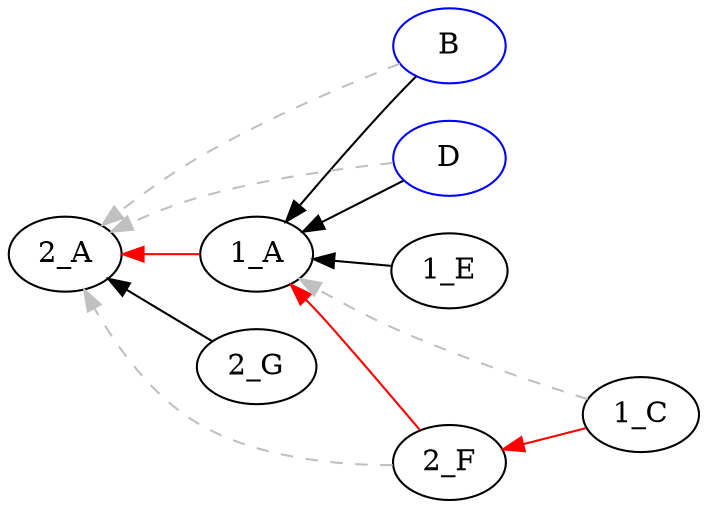 digraph {

rankdir = RL

"B" [color=blue];
"D" [color=blue];
"B" [color=blue];
"D" [color=blue];
"1_E" -> "1_A" [style=filled, color=black];
"2_G" -> "2_A" [style=filled, color=black];
"2_F" -> "1_A" [style=filled, color=red];
"1_A" -> "2_A" [style=filled, color=red];
"1_C" -> "2_F" [style=filled, color=red];
"B" -> "1_A" [style=filled, color=black];
"D" -> "1_A" [style=filled, color=black];
"2_F" -> "2_A" [style=dashed, color=grey];
"1_C" -> "1_A" [style=dashed, color=grey];
"B" -> "2_A" [style=dashed, color=grey];
"D" -> "2_A" [style=dashed, color=grey];
}

